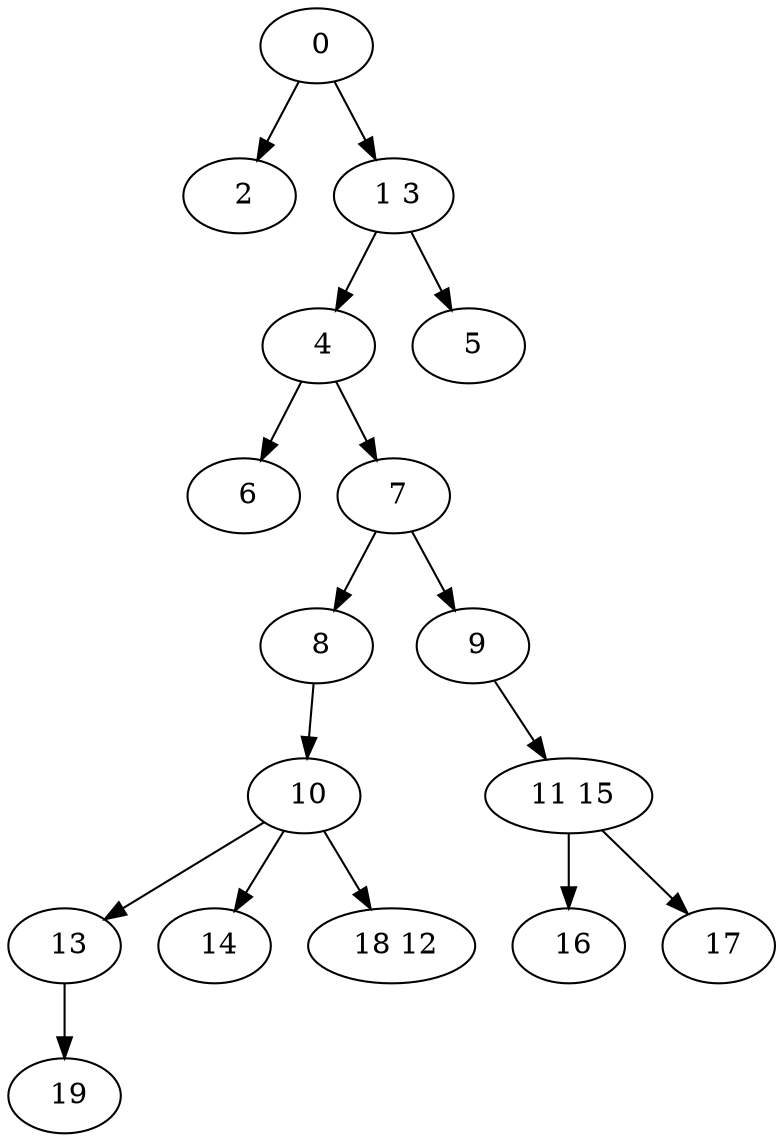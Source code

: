 digraph mytree {
" 0" -> " 2";
" 0" -> " 1 3";
" 2";
" 1 3" -> " 4";
" 1 3" -> " 5";
" 4" -> " 6";
" 4" -> " 7";
" 6";
" 7" -> " 8";
" 7" -> " 9";
" 13" -> " 19";
" 8" -> " 10";
" 9" -> " 11 15";
" 11 15" -> " 16";
" 11 15" -> " 17";
" 10" -> " 13";
" 10" -> " 14";
" 10" -> " 18 12";
" 14";
" 18 12";
" 19";
" 16";
" 17";
" 5";
}

